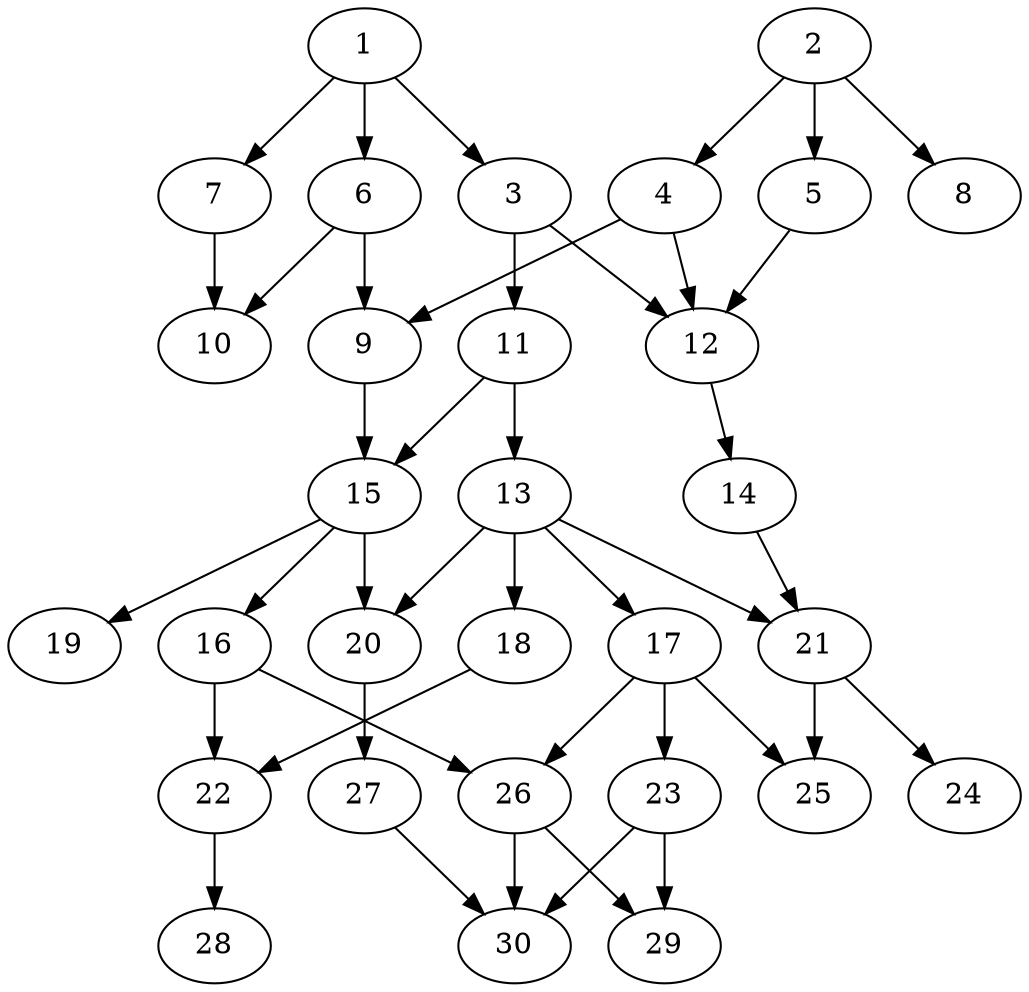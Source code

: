// DAG (tier=2-normal, mode=data, n=30, ccr=0.428, fat=0.525, density=0.416, regular=0.456, jump=0.111, mindata=2097152, maxdata=16777216)
// DAG automatically generated by daggen at Sun Aug 24 16:33:34 2025
// /home/ermia/Project/Environments/daggen/bin/daggen --dot --ccr 0.428 --fat 0.525 --regular 0.456 --density 0.416 --jump 0.111 --mindata 2097152 --maxdata 16777216 -n 30 
digraph G {
  1 [size="158945361023235200", alpha="0.14", expect_size="79472680511617600"]
  1 -> 3 [size ="104292845355008"]
  1 -> 6 [size ="104292845355008"]
  1 -> 7 [size ="104292845355008"]
  2 [size="526386767041921024000", alpha="0.18", expect_size="263193383520960512000"]
  2 -> 4 [size ="521546812620800"]
  2 -> 5 [size ="521546812620800"]
  2 -> 8 [size ="521546812620800"]
  3 [size="2628691448329826", alpha="0.10", expect_size="1314345724164913"]
  3 -> 11 [size ="180292123885568"]
  3 -> 12 [size ="180292123885568"]
  4 [size="3455259905529795", alpha="0.01", expect_size="1727629952764897"]
  4 -> 9 [size ="54247861256192"]
  4 -> 12 [size ="54247861256192"]
  5 [size="39328419775632113664", alpha="0.07", expect_size="19664209887816056832"]
  5 -> 12 [size ="92518301564928"]
  6 [size="1742750509057643118592", alpha="0.01", expect_size="871375254528821559296"]
  6 -> 9 [size ="1158546490130432"]
  6 -> 10 [size ="1158546490130432"]
  7 [size="2023048222930605441024", alpha="0.17", expect_size="1011524111465302720512"]
  7 -> 10 [size ="1279658670686208"]
  8 [size="8221184441889371", alpha="0.09", expect_size="4110592220944685"]
  9 [size="17323507312849872", alpha="0.03", expect_size="8661753656424936"]
  9 -> 15 [size ="1310090929897472"]
  10 [size="458342960070648256", alpha="0.17", expect_size="229171480035324128"]
  11 [size="4135012922846526", alpha="0.03", expect_size="2067506461423263"]
  11 -> 13 [size ="121450476339200"]
  11 -> 15 [size ="121450476339200"]
  12 [size="1054685988773939200", alpha="0.11", expect_size="527342994386969600"]
  12 -> 14 [size ="625771441815552"]
  13 [size="101877924005196857344", alpha="0.17", expect_size="50938962002598428672"]
  13 -> 17 [size ="174505871802368"]
  13 -> 18 [size ="174505871802368"]
  13 -> 20 [size ="174505871802368"]
  13 -> 21 [size ="174505871802368"]
  14 [size="31236209398538512", alpha="0.04", expect_size="15618104699269256"]
  14 -> 21 [size ="682500502323200"]
  15 [size="253591998750857824", alpha="0.10", expect_size="126795999375428912"]
  15 -> 16 [size ="164625593139200"]
  15 -> 19 [size ="164625593139200"]
  15 -> 20 [size ="164625593139200"]
  16 [size="38110893817086672", alpha="0.09", expect_size="19055446908543336"]
  16 -> 22 [size ="1302135778050048"]
  16 -> 26 [size ="1302135778050048"]
  17 [size="738982953433889243136", alpha="0.03", expect_size="369491476716944621568"]
  17 -> 23 [size ="653902403862528"]
  17 -> 25 [size ="653902403862528"]
  17 -> 26 [size ="653902403862528"]
  18 [size="2339035709398252", alpha="0.03", expect_size="1169517854699126"]
  18 -> 22 [size ="56011205378048"]
  19 [size="2242898297861400", alpha="0.11", expect_size="1121449148930700"]
  20 [size="3477320960690880512000", alpha="0.01", expect_size="1738660480345440256000"]
  20 -> 27 [size ="1836199392051200"]
  21 [size="28778355924770768", alpha="0.17", expect_size="14389177962385384"]
  21 -> 24 [size ="464714194747392"]
  21 -> 25 [size ="464714194747392"]
  22 [size="57445372563228128", alpha="0.16", expect_size="28722686281614064"]
  22 -> 28 [size ="1049450302668800"]
  23 [size="245841326203000256", alpha="0.01", expect_size="122920663101500128"]
  23 -> 29 [size ="359343010611200"]
  23 -> 30 [size ="359343010611200"]
  24 [size="865344453771823939584", alpha="0.20", expect_size="432672226885911969792"]
  25 [size="3327806170465344", alpha="0.06", expect_size="1663903085232672"]
  26 [size="936966575981778432", alpha="0.15", expect_size="468483287990889216"]
  26 -> 29 [size ="1193507523919872"]
  26 -> 30 [size ="1193507523919872"]
  27 [size="984528482253930496000", alpha="0.08", expect_size="492264241126965248000"]
  27 -> 30 [size ="791727099084800"]
  28 [size="9013764372299630", alpha="0.13", expect_size="4506882186149815"]
  29 [size="11535187711584480", alpha="0.19", expect_size="5767593855792240"]
  30 [size="177574075488593248256", alpha="0.11", expect_size="88787037744296624128"]
}